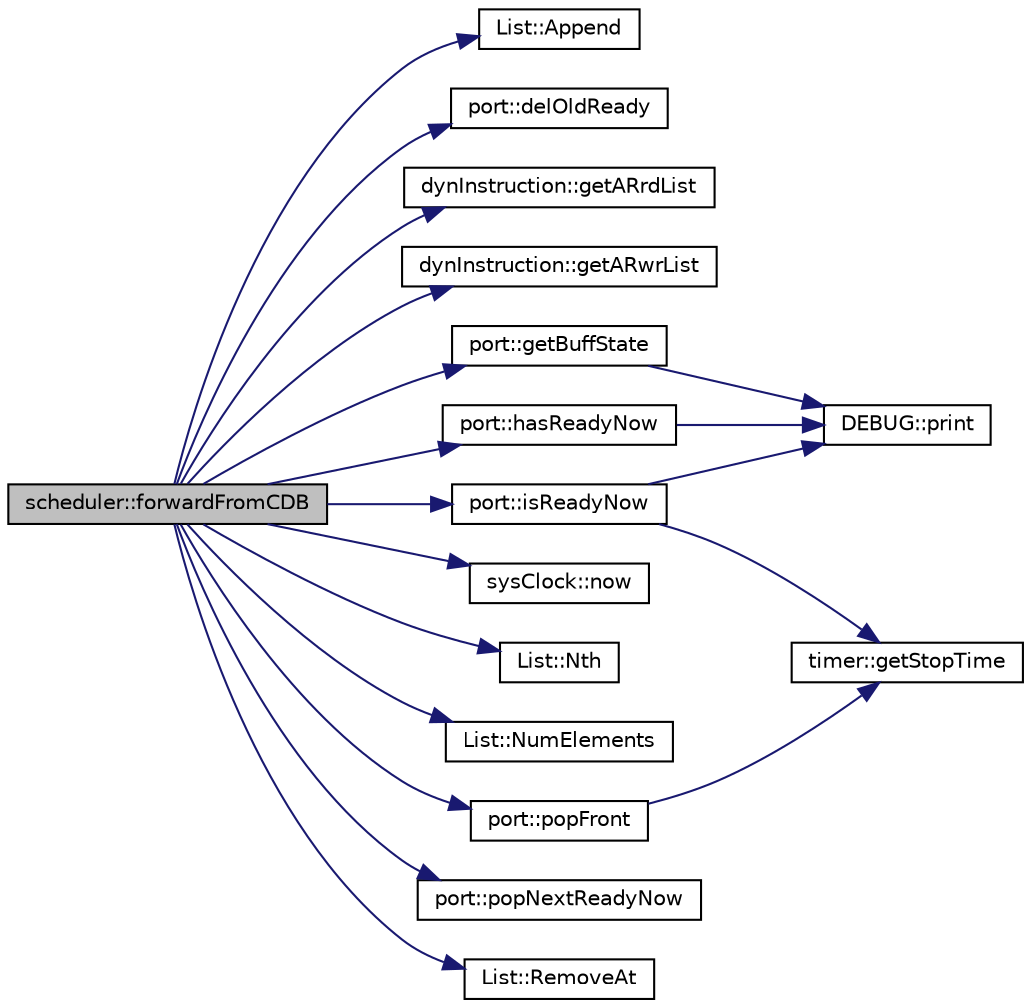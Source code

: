 digraph G
{
  edge [fontname="Helvetica",fontsize="10",labelfontname="Helvetica",labelfontsize="10"];
  node [fontname="Helvetica",fontsize="10",shape=record];
  rankdir=LR;
  Node1 [label="scheduler::forwardFromCDB",height=0.2,width=0.4,color="black", fillcolor="grey75", style="filled" fontcolor="black"];
  Node1 -> Node2 [color="midnightblue",fontsize="10",style="solid",fontname="Helvetica"];
  Node2 [label="List::Append",height=0.2,width=0.4,color="black", fillcolor="white", style="filled",URL="$classList.html#a473190098e38206d0125b0737245e613"];
  Node1 -> Node3 [color="midnightblue",fontsize="10",style="solid",fontname="Helvetica"];
  Node3 [label="port::delOldReady",height=0.2,width=0.4,color="black", fillcolor="white", style="filled",URL="$classport.html#aec1749eb1d434806670ba00b669bad78"];
  Node1 -> Node4 [color="midnightblue",fontsize="10",style="solid",fontname="Helvetica"];
  Node4 [label="dynInstruction::getARrdList",height=0.2,width=0.4,color="black", fillcolor="white", style="filled",URL="$classdynInstruction.html#abdbaf4c07e390bbdaaed41a983774538"];
  Node1 -> Node5 [color="midnightblue",fontsize="10",style="solid",fontname="Helvetica"];
  Node5 [label="dynInstruction::getARwrList",height=0.2,width=0.4,color="black", fillcolor="white", style="filled",URL="$classdynInstruction.html#aeba50fabf115b7f60ce7201df044201c"];
  Node1 -> Node6 [color="midnightblue",fontsize="10",style="solid",fontname="Helvetica"];
  Node6 [label="port::getBuffState",height=0.2,width=0.4,color="black", fillcolor="white", style="filled",URL="$classport.html#abf9be02812c2503eee69704a01b14145"];
  Node6 -> Node7 [color="midnightblue",fontsize="10",style="solid",fontname="Helvetica"];
  Node7 [label="DEBUG::print",height=0.2,width=0.4,color="black", fillcolor="white", style="filled",URL="$classDEBUG.html#ab38f086785f7239084b735007297078a"];
  Node1 -> Node8 [color="midnightblue",fontsize="10",style="solid",fontname="Helvetica"];
  Node8 [label="port::hasReadyNow",height=0.2,width=0.4,color="black", fillcolor="white", style="filled",URL="$classport.html#af03e53249eff9bb17c76531d3a72880f"];
  Node8 -> Node7 [color="midnightblue",fontsize="10",style="solid",fontname="Helvetica"];
  Node1 -> Node9 [color="midnightblue",fontsize="10",style="solid",fontname="Helvetica"];
  Node9 [label="port::isReadyNow",height=0.2,width=0.4,color="black", fillcolor="white", style="filled",URL="$classport.html#ae59766c24fe4a05ba31cc6d2dc2eff42"];
  Node9 -> Node10 [color="midnightblue",fontsize="10",style="solid",fontname="Helvetica"];
  Node10 [label="timer::getStopTime",height=0.2,width=0.4,color="black", fillcolor="white", style="filled",URL="$structtimer.html#a5a974df09de3c943843cccb24bfdc2b3"];
  Node9 -> Node7 [color="midnightblue",fontsize="10",style="solid",fontname="Helvetica"];
  Node1 -> Node11 [color="midnightblue",fontsize="10",style="solid",fontname="Helvetica"];
  Node11 [label="sysClock::now",height=0.2,width=0.4,color="black", fillcolor="white", style="filled",URL="$classsysClock.html#af027a57c8bc3d0dab4fe5a0f870b7d20"];
  Node1 -> Node12 [color="midnightblue",fontsize="10",style="solid",fontname="Helvetica"];
  Node12 [label="List::Nth",height=0.2,width=0.4,color="black", fillcolor="white", style="filled",URL="$classList.html#a5eb964816de33c85e1d46658ddf8c6c4"];
  Node1 -> Node13 [color="midnightblue",fontsize="10",style="solid",fontname="Helvetica"];
  Node13 [label="List::NumElements",height=0.2,width=0.4,color="black", fillcolor="white", style="filled",URL="$classList.html#ac2e9d50f703b01bf643fa6ce50837c26"];
  Node1 -> Node14 [color="midnightblue",fontsize="10",style="solid",fontname="Helvetica"];
  Node14 [label="port::popFront",height=0.2,width=0.4,color="black", fillcolor="white", style="filled",URL="$classport.html#a95bf81afb2a6c03ac2272b3708322b74"];
  Node14 -> Node10 [color="midnightblue",fontsize="10",style="solid",fontname="Helvetica"];
  Node1 -> Node15 [color="midnightblue",fontsize="10",style="solid",fontname="Helvetica"];
  Node15 [label="port::popNextReadyNow",height=0.2,width=0.4,color="black", fillcolor="white", style="filled",URL="$classport.html#ac1c1b53525c4c69eba7c28e59275e45f"];
  Node1 -> Node16 [color="midnightblue",fontsize="10",style="solid",fontname="Helvetica"];
  Node16 [label="List::RemoveAt",height=0.2,width=0.4,color="black", fillcolor="white", style="filled",URL="$classList.html#af17f72d263f90d53ea8501b5b1853470"];
}
